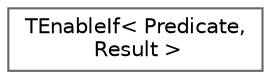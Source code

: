 digraph "Graphical Class Hierarchy"
{
 // INTERACTIVE_SVG=YES
 // LATEX_PDF_SIZE
  bgcolor="transparent";
  edge [fontname=Helvetica,fontsize=10,labelfontname=Helvetica,labelfontsize=10];
  node [fontname=Helvetica,fontsize=10,shape=box,height=0.2,width=0.4];
  rankdir="LR";
  Node0 [id="Node000000",label="TEnableIf\< Predicate,\l Result \>",height=0.2,width=0.4,color="grey40", fillcolor="white", style="filled",URL="$d4/d5a/classTEnableIf.html",tooltip="Includes a function in an overload set if the predicate is true."];
}

